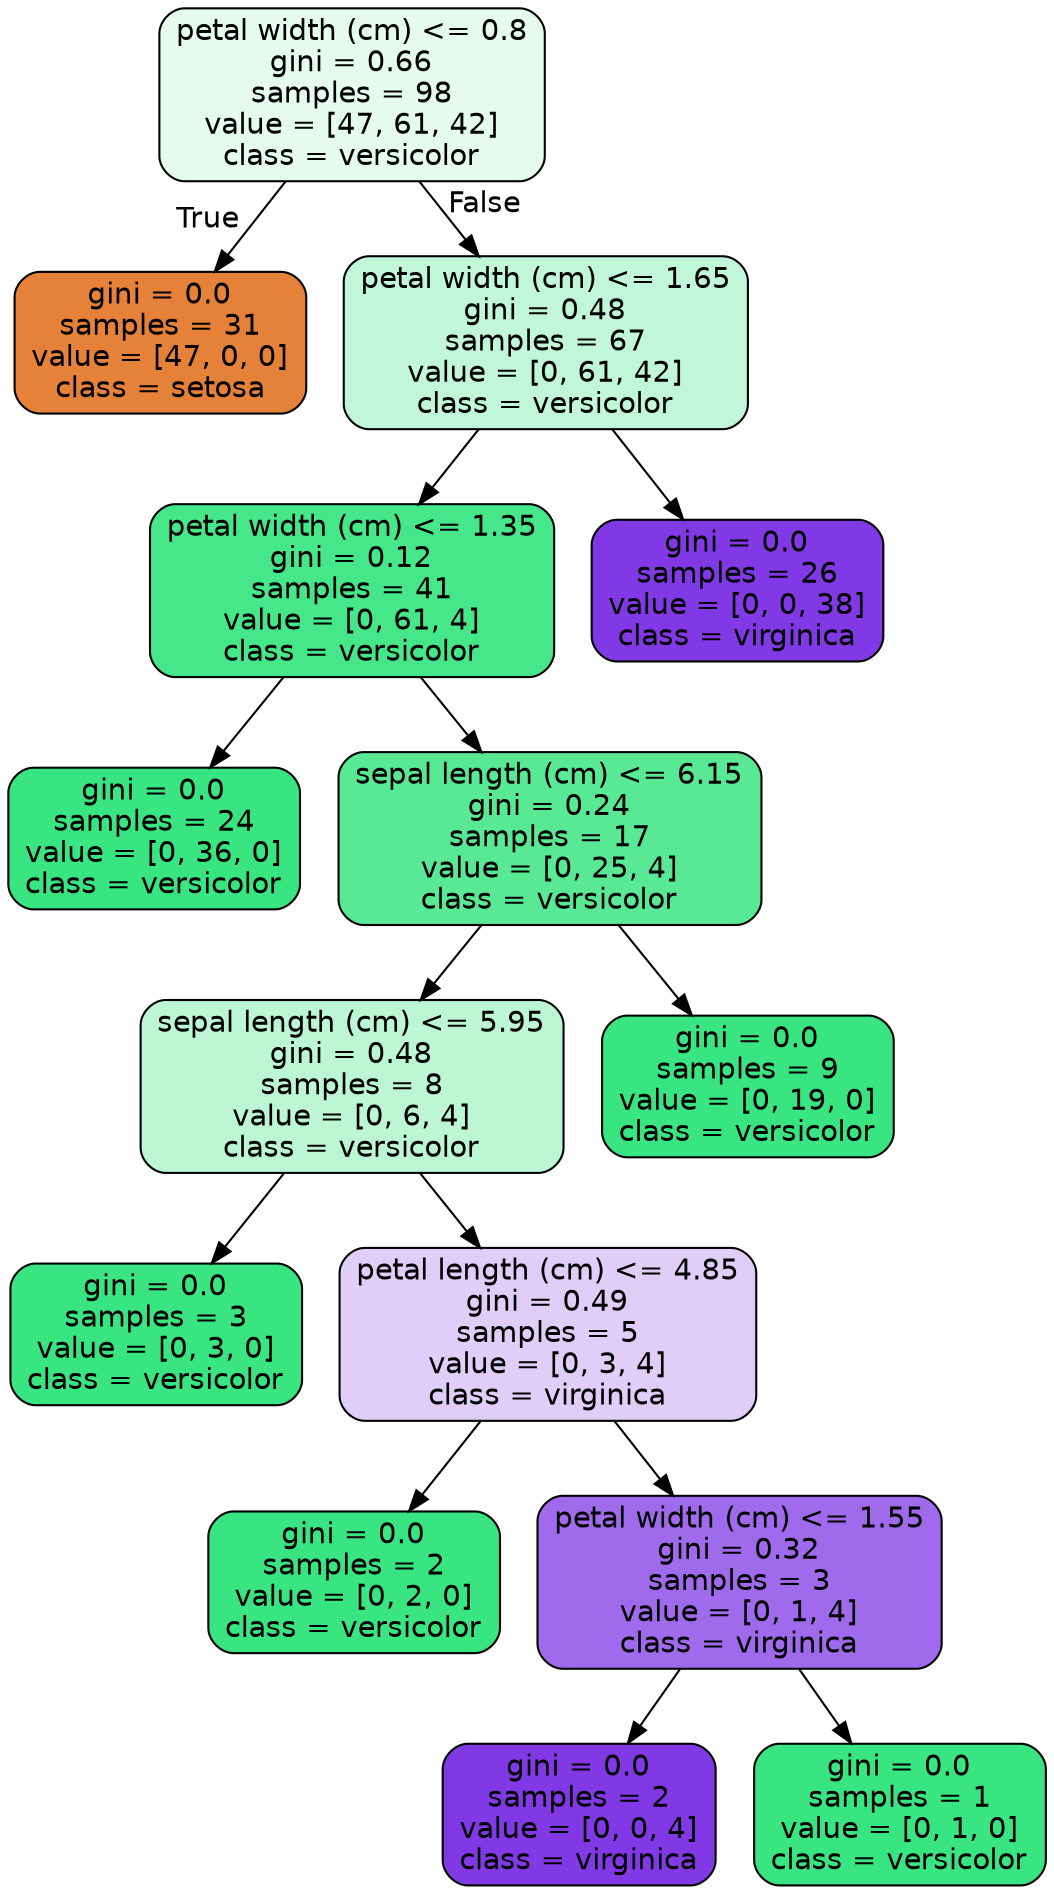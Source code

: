 digraph Tree {
node [shape=box, style="filled, rounded", color="black", fontname=helvetica] ;
edge [fontname=helvetica] ;
0 [label="petal width (cm) <= 0.8\ngini = 0.66\nsamples = 98\nvalue = [47, 61, 42]\nclass = versicolor", fillcolor="#e4fbee"] ;
1 [label="gini = 0.0\nsamples = 31\nvalue = [47, 0, 0]\nclass = setosa", fillcolor="#e58139"] ;
0 -> 1 [labeldistance=2.5, labelangle=45, headlabel="True"] ;
2 [label="petal width (cm) <= 1.65\ngini = 0.48\nsamples = 67\nvalue = [0, 61, 42]\nclass = versicolor", fillcolor="#c1f7d8"] ;
0 -> 2 [labeldistance=2.5, labelangle=-45, headlabel="False"] ;
3 [label="petal width (cm) <= 1.35\ngini = 0.12\nsamples = 41\nvalue = [0, 61, 4]\nclass = versicolor", fillcolor="#46e789"] ;
2 -> 3 ;
4 [label="gini = 0.0\nsamples = 24\nvalue = [0, 36, 0]\nclass = versicolor", fillcolor="#39e581"] ;
3 -> 4 ;
5 [label="sepal length (cm) <= 6.15\ngini = 0.24\nsamples = 17\nvalue = [0, 25, 4]\nclass = versicolor", fillcolor="#59e995"] ;
3 -> 5 ;
6 [label="sepal length (cm) <= 5.95\ngini = 0.48\nsamples = 8\nvalue = [0, 6, 4]\nclass = versicolor", fillcolor="#bdf6d5"] ;
5 -> 6 ;
7 [label="gini = 0.0\nsamples = 3\nvalue = [0, 3, 0]\nclass = versicolor", fillcolor="#39e581"] ;
6 -> 7 ;
8 [label="petal length (cm) <= 4.85\ngini = 0.49\nsamples = 5\nvalue = [0, 3, 4]\nclass = virginica", fillcolor="#e0cef8"] ;
6 -> 8 ;
9 [label="gini = 0.0\nsamples = 2\nvalue = [0, 2, 0]\nclass = versicolor", fillcolor="#39e581"] ;
8 -> 9 ;
10 [label="petal width (cm) <= 1.55\ngini = 0.32\nsamples = 3\nvalue = [0, 1, 4]\nclass = virginica", fillcolor="#a06aec"] ;
8 -> 10 ;
11 [label="gini = 0.0\nsamples = 2\nvalue = [0, 0, 4]\nclass = virginica", fillcolor="#8139e5"] ;
10 -> 11 ;
12 [label="gini = 0.0\nsamples = 1\nvalue = [0, 1, 0]\nclass = versicolor", fillcolor="#39e581"] ;
10 -> 12 ;
13 [label="gini = 0.0\nsamples = 9\nvalue = [0, 19, 0]\nclass = versicolor", fillcolor="#39e581"] ;
5 -> 13 ;
14 [label="gini = 0.0\nsamples = 26\nvalue = [0, 0, 38]\nclass = virginica", fillcolor="#8139e5"] ;
2 -> 14 ;
}